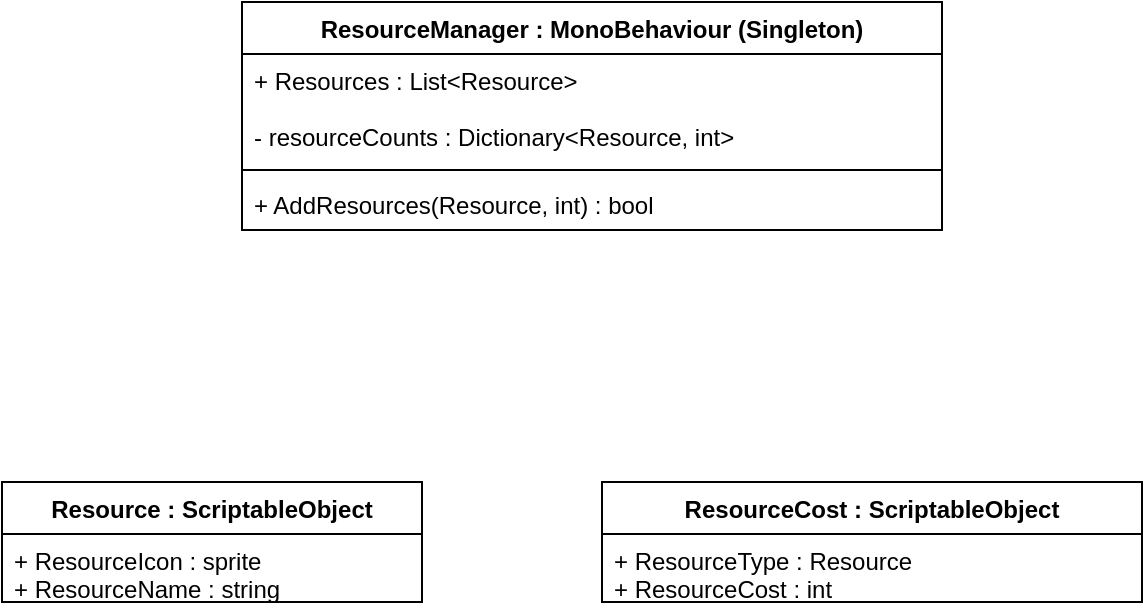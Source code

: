 <mxfile version="12.9.9" type="device"><diagram id="bfmQQsPij13KiJ4GpIvL" name="Page-1"><mxGraphModel dx="780" dy="1913" grid="1" gridSize="10" guides="1" tooltips="1" connect="1" arrows="1" fold="1" page="1" pageScale="1" pageWidth="850" pageHeight="1100" math="0" shadow="0"><root><mxCell id="0"/><mxCell id="1" parent="0"/><mxCell id="fgbvwRmSjI82wMOBUiPh-1" value="Resource : ScriptableObject" style="swimlane;fontStyle=1;align=center;verticalAlign=top;childLayout=stackLayout;horizontal=1;startSize=26;horizontalStack=0;resizeParent=1;resizeParentMax=0;resizeLast=0;collapsible=1;marginBottom=0;" vertex="1" parent="1"><mxGeometry x="30" y="-90" width="210" height="60" as="geometry"/></mxCell><mxCell id="fgbvwRmSjI82wMOBUiPh-2" value="+ ResourceIcon : sprite&#10;+ ResourceName : string" style="text;strokeColor=none;fillColor=none;align=left;verticalAlign=top;spacingLeft=4;spacingRight=4;overflow=hidden;rotatable=0;points=[[0,0.5],[1,0.5]];portConstraint=eastwest;" vertex="1" parent="fgbvwRmSjI82wMOBUiPh-1"><mxGeometry y="26" width="210" height="34" as="geometry"/></mxCell><mxCell id="fgbvwRmSjI82wMOBUiPh-9" value="ResourceManager : MonoBehaviour (Singleton)" style="swimlane;fontStyle=1;align=center;verticalAlign=top;childLayout=stackLayout;horizontal=1;startSize=26;horizontalStack=0;resizeParent=1;resizeParentMax=0;resizeLast=0;collapsible=1;marginBottom=0;" vertex="1" parent="1"><mxGeometry x="150" y="-330" width="350" height="114" as="geometry"/></mxCell><mxCell id="fgbvwRmSjI82wMOBUiPh-10" value="+ Resources : List&lt;Resource&gt;&#10;&#10;- resourceCounts : Dictionary&lt;Resource, int&gt;" style="text;strokeColor=none;fillColor=none;align=left;verticalAlign=top;spacingLeft=4;spacingRight=4;overflow=hidden;rotatable=0;points=[[0,0.5],[1,0.5]];portConstraint=eastwest;" vertex="1" parent="fgbvwRmSjI82wMOBUiPh-9"><mxGeometry y="26" width="350" height="54" as="geometry"/></mxCell><mxCell id="fgbvwRmSjI82wMOBUiPh-11" value="" style="line;strokeWidth=1;fillColor=none;align=left;verticalAlign=middle;spacingTop=-1;spacingLeft=3;spacingRight=3;rotatable=0;labelPosition=right;points=[];portConstraint=eastwest;" vertex="1" parent="fgbvwRmSjI82wMOBUiPh-9"><mxGeometry y="80" width="350" height="8" as="geometry"/></mxCell><mxCell id="fgbvwRmSjI82wMOBUiPh-12" value="+ AddResources(Resource, int) : bool" style="text;strokeColor=none;fillColor=none;align=left;verticalAlign=top;spacingLeft=4;spacingRight=4;overflow=hidden;rotatable=0;points=[[0,0.5],[1,0.5]];portConstraint=eastwest;" vertex="1" parent="fgbvwRmSjI82wMOBUiPh-9"><mxGeometry y="88" width="350" height="26" as="geometry"/></mxCell><mxCell id="fgbvwRmSjI82wMOBUiPh-5" value="ResourceCost : ScriptableObject" style="swimlane;fontStyle=1;align=center;verticalAlign=top;childLayout=stackLayout;horizontal=1;startSize=26;horizontalStack=0;resizeParent=1;resizeParentMax=0;resizeLast=0;collapsible=1;marginBottom=0;" vertex="1" parent="1"><mxGeometry x="330" y="-90" width="270" height="60" as="geometry"/></mxCell><mxCell id="fgbvwRmSjI82wMOBUiPh-6" value="+ ResourceType : Resource &#10;+ ResourceCost : int" style="text;strokeColor=none;fillColor=none;align=left;verticalAlign=top;spacingLeft=4;spacingRight=4;overflow=hidden;rotatable=0;points=[[0,0.5],[1,0.5]];portConstraint=eastwest;" vertex="1" parent="fgbvwRmSjI82wMOBUiPh-5"><mxGeometry y="26" width="270" height="34" as="geometry"/></mxCell></root></mxGraphModel></diagram></mxfile>